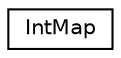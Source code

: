 digraph "Graphical Class Hierarchy"
{
  edge [fontname="Helvetica",fontsize="10",labelfontname="Helvetica",labelfontsize="10"];
  node [fontname="Helvetica",fontsize="10",shape=record];
  rankdir="LR";
  Node1 [label="IntMap",height=0.2,width=0.4,color="black", fillcolor="white", style="filled",URL="$class_int_map.html",tooltip="A faster version of Arduino&#39;s map() function. "];
}
